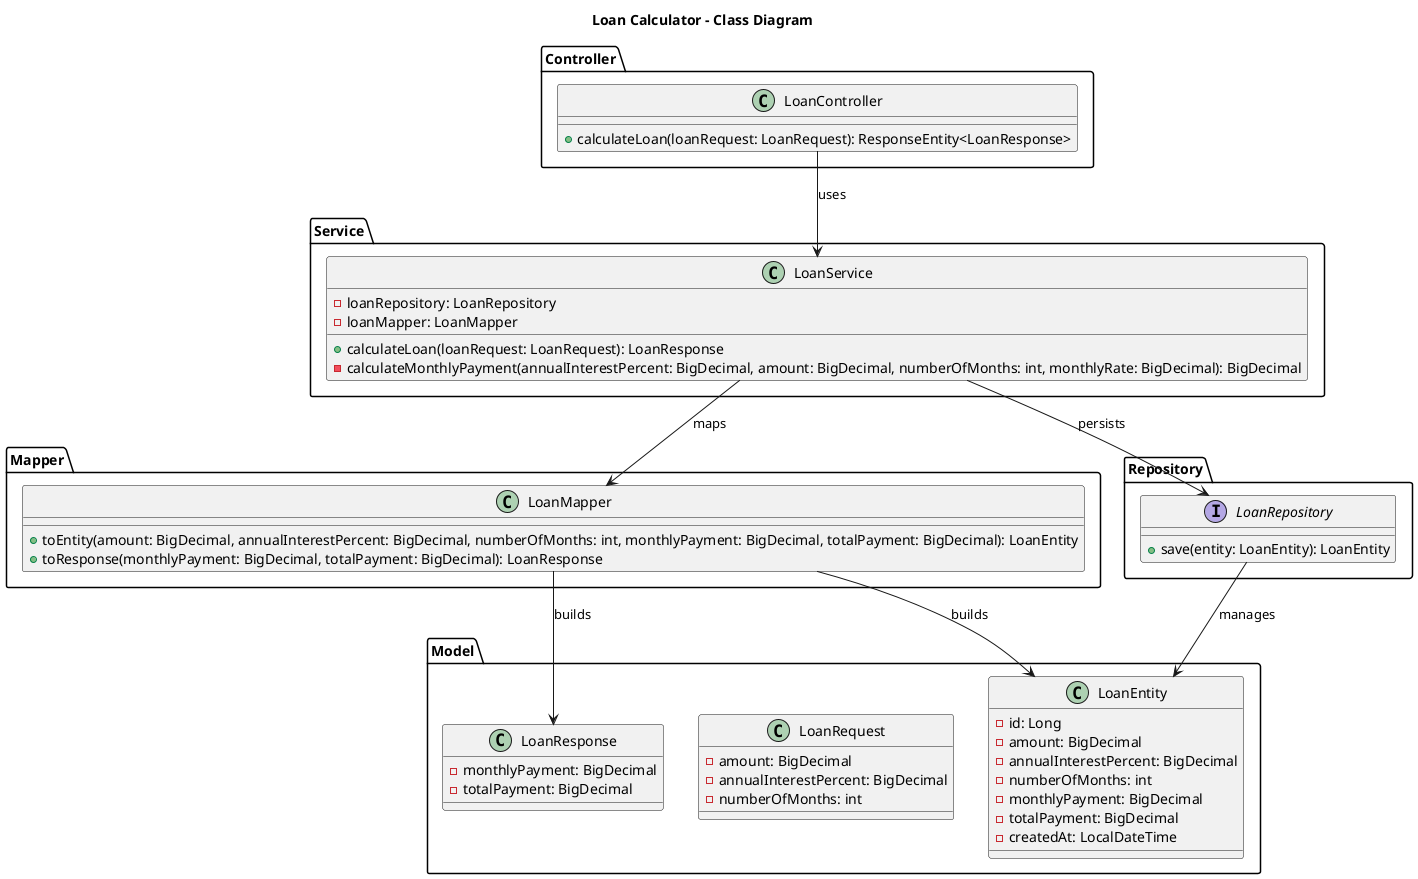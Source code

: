 @startuml
title Loan Calculator - Class Diagram

package "Controller" {
  class LoanController {
    +calculateLoan(loanRequest: LoanRequest): ResponseEntity<LoanResponse>
  }
}

package "Service" {
  class LoanService {
    -loanRepository: LoanRepository
    -loanMapper: LoanMapper
    +calculateLoan(loanRequest: LoanRequest): LoanResponse
    -calculateMonthlyPayment(annualInterestPercent: BigDecimal, amount: BigDecimal, numberOfMonths: int, monthlyRate: BigDecimal): BigDecimal
  }
}

package "Mapper" {
  class LoanMapper {
    +toEntity(amount: BigDecimal, annualInterestPercent: BigDecimal, numberOfMonths: int, monthlyPayment: BigDecimal, totalPayment: BigDecimal): LoanEntity
    +toResponse(monthlyPayment: BigDecimal, totalPayment: BigDecimal): LoanResponse
  }
}

package "Repository" {
  interface LoanRepository {
    +save(entity: LoanEntity): LoanEntity
  }
}

package "Model" {
  class LoanEntity {
    -id: Long
    -amount: BigDecimal
    -annualInterestPercent: BigDecimal
    -numberOfMonths: int
    -monthlyPayment: BigDecimal
    -totalPayment: BigDecimal
    -createdAt: LocalDateTime
  }

  class LoanRequest {
    -amount: BigDecimal
    -annualInterestPercent: BigDecimal
    -numberOfMonths: int
  }

  class LoanResponse {
    -monthlyPayment: BigDecimal
    -totalPayment: BigDecimal
  }
}

LoanController --> LoanService : uses
LoanService --> LoanRepository : persists
LoanService --> LoanMapper : maps
LoanRepository --> LoanEntity : manages
LoanMapper --> LoanEntity : builds
LoanMapper --> LoanResponse : builds
@enduml
